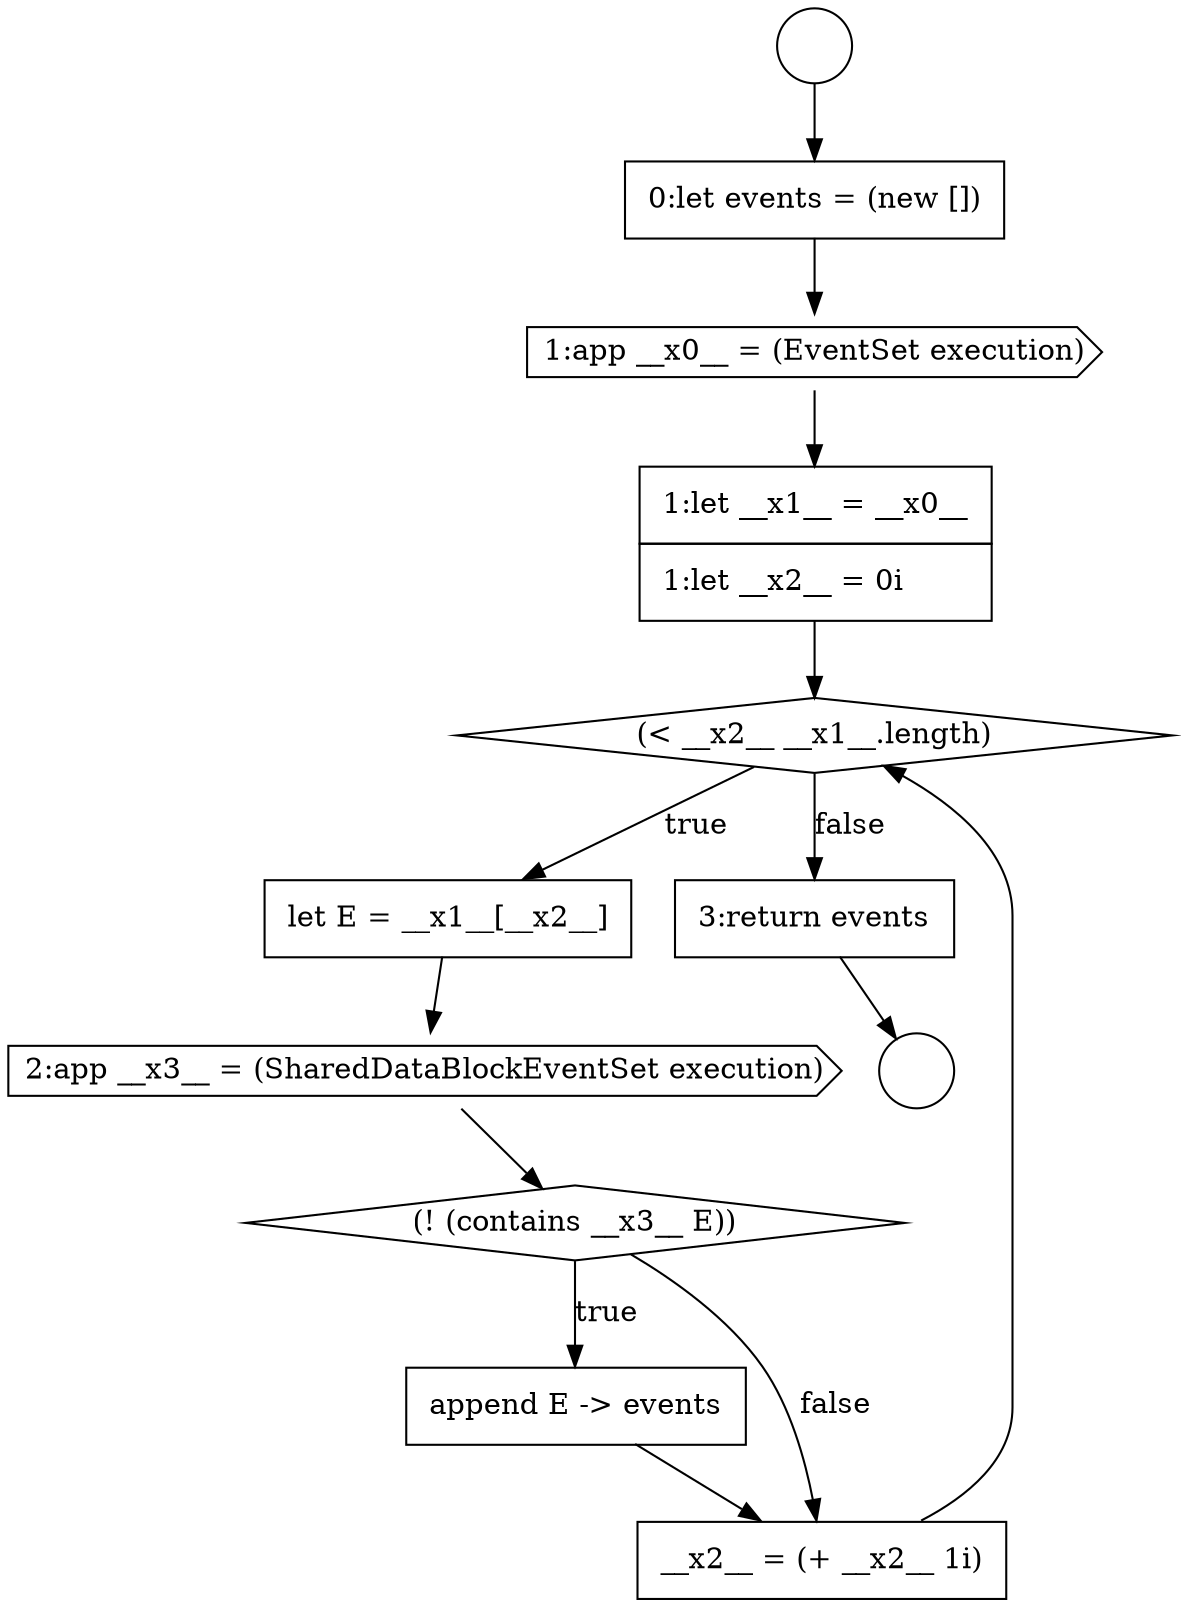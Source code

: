 digraph {
  node19127 [shape=circle label=" " color="black" fillcolor="white" style=filled]
  node19130 [shape=none, margin=0, label=<<font color="black">
    <table border="0" cellborder="1" cellspacing="0" cellpadding="10">
      <tr><td align="left">1:let __x1__ = __x0__</td></tr>
      <tr><td align="left">1:let __x2__ = 0i</td></tr>
    </table>
  </font>> color="black" fillcolor="white" style=filled]
  node19126 [shape=circle label=" " color="black" fillcolor="white" style=filled]
  node19135 [shape=none, margin=0, label=<<font color="black">
    <table border="0" cellborder="1" cellspacing="0" cellpadding="10">
      <tr><td align="left">append E -&gt; events</td></tr>
    </table>
  </font>> color="black" fillcolor="white" style=filled]
  node19128 [shape=none, margin=0, label=<<font color="black">
    <table border="0" cellborder="1" cellspacing="0" cellpadding="10">
      <tr><td align="left">0:let events = (new [])</td></tr>
    </table>
  </font>> color="black" fillcolor="white" style=filled]
  node19131 [shape=diamond, label=<<font color="black">(&lt; __x2__ __x1__.length)</font>> color="black" fillcolor="white" style=filled]
  node19134 [shape=diamond, label=<<font color="black">(! (contains __x3__ E))</font>> color="black" fillcolor="white" style=filled]
  node19133 [shape=cds, label=<<font color="black">2:app __x3__ = (SharedDataBlockEventSet execution)</font>> color="black" fillcolor="white" style=filled]
  node19132 [shape=none, margin=0, label=<<font color="black">
    <table border="0" cellborder="1" cellspacing="0" cellpadding="10">
      <tr><td align="left">let E = __x1__[__x2__]</td></tr>
    </table>
  </font>> color="black" fillcolor="white" style=filled]
  node19137 [shape=none, margin=0, label=<<font color="black">
    <table border="0" cellborder="1" cellspacing="0" cellpadding="10">
      <tr><td align="left">3:return events</td></tr>
    </table>
  </font>> color="black" fillcolor="white" style=filled]
  node19129 [shape=cds, label=<<font color="black">1:app __x0__ = (EventSet execution)</font>> color="black" fillcolor="white" style=filled]
  node19136 [shape=none, margin=0, label=<<font color="black">
    <table border="0" cellborder="1" cellspacing="0" cellpadding="10">
      <tr><td align="left">__x2__ = (+ __x2__ 1i)</td></tr>
    </table>
  </font>> color="black" fillcolor="white" style=filled]
  node19135 -> node19136 [ color="black"]
  node19129 -> node19130 [ color="black"]
  node19132 -> node19133 [ color="black"]
  node19131 -> node19132 [label=<<font color="black">true</font>> color="black"]
  node19131 -> node19137 [label=<<font color="black">false</font>> color="black"]
  node19133 -> node19134 [ color="black"]
  node19126 -> node19128 [ color="black"]
  node19130 -> node19131 [ color="black"]
  node19128 -> node19129 [ color="black"]
  node19137 -> node19127 [ color="black"]
  node19134 -> node19135 [label=<<font color="black">true</font>> color="black"]
  node19134 -> node19136 [label=<<font color="black">false</font>> color="black"]
  node19136 -> node19131 [ color="black"]
}
